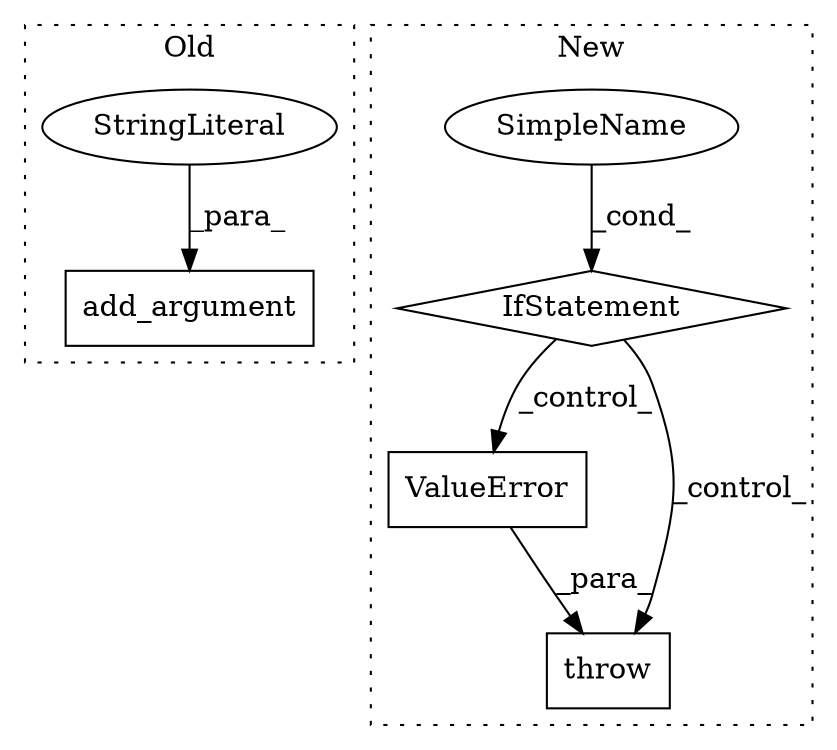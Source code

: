 digraph G {
subgraph cluster0 {
1 [label="add_argument" a="32" s="4010,4183" l="13,1" shape="box"];
3 [label="StringLiteral" a="45" s="4129" l="54" shape="ellipse"];
label = "Old";
style="dotted";
}
subgraph cluster1 {
2 [label="ValueError" a="32" s="5880,5928" l="11,1" shape="box"];
4 [label="throw" a="53" s="5874" l="6" shape="box"];
5 [label="IfStatement" a="25" s="5823,5862" l="10,2" shape="diamond"];
6 [label="SimpleName" a="42" s="" l="" shape="ellipse"];
label = "New";
style="dotted";
}
2 -> 4 [label="_para_"];
3 -> 1 [label="_para_"];
5 -> 2 [label="_control_"];
5 -> 4 [label="_control_"];
6 -> 5 [label="_cond_"];
}